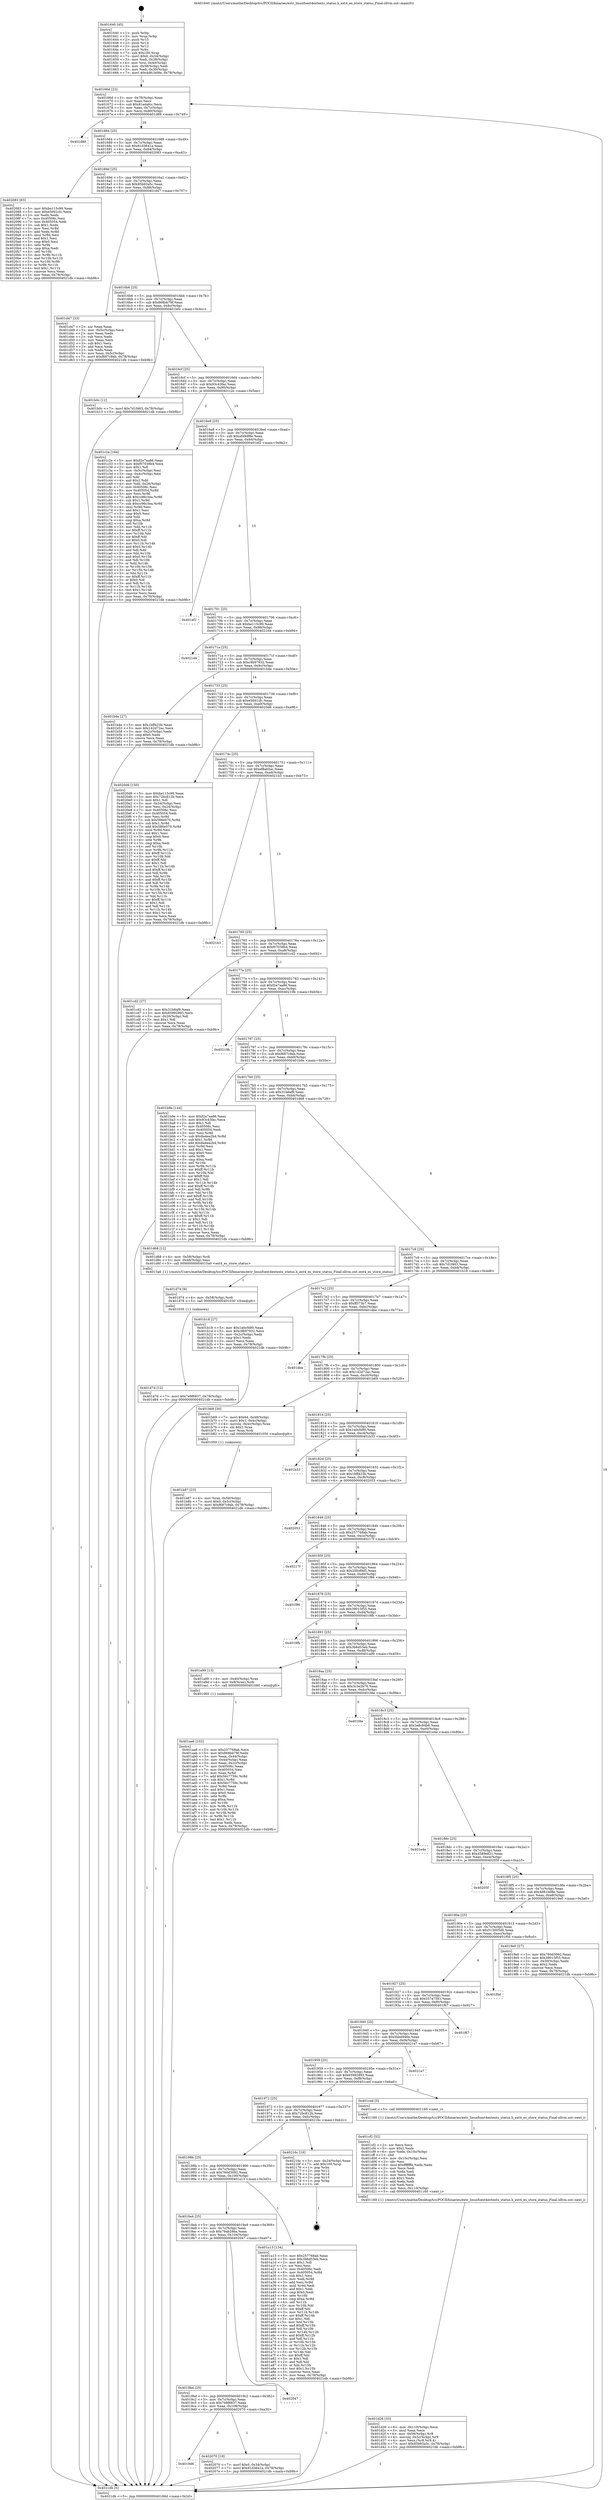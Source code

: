 digraph "0x401640" {
  label = "0x401640 (/mnt/c/Users/mathe/Desktop/tcc/POCII/binaries/extr_linuxfsext4extents_status.h_ext4_es_store_status_Final-ollvm.out::main(0))"
  labelloc = "t"
  node[shape=record]

  Entry [label="",width=0.3,height=0.3,shape=circle,fillcolor=black,style=filled]
  "0x40166d" [label="{
     0x40166d [23]\l
     | [instrs]\l
     &nbsp;&nbsp;0x40166d \<+3\>: mov -0x78(%rbp),%eax\l
     &nbsp;&nbsp;0x401670 \<+2\>: mov %eax,%ecx\l
     &nbsp;&nbsp;0x401672 \<+6\>: sub $0x81adafcc,%ecx\l
     &nbsp;&nbsp;0x401678 \<+3\>: mov %eax,-0x7c(%rbp)\l
     &nbsp;&nbsp;0x40167b \<+3\>: mov %ecx,-0x80(%rbp)\l
     &nbsp;&nbsp;0x40167e \<+6\>: je 0000000000401d89 \<main+0x749\>\l
  }"]
  "0x401d89" [label="{
     0x401d89\l
  }", style=dashed]
  "0x401684" [label="{
     0x401684 [25]\l
     | [instrs]\l
     &nbsp;&nbsp;0x401684 \<+5\>: jmp 0000000000401689 \<main+0x49\>\l
     &nbsp;&nbsp;0x401689 \<+3\>: mov -0x7c(%rbp),%eax\l
     &nbsp;&nbsp;0x40168c \<+5\>: sub $0x81d3641a,%eax\l
     &nbsp;&nbsp;0x401691 \<+6\>: mov %eax,-0x84(%rbp)\l
     &nbsp;&nbsp;0x401697 \<+6\>: je 0000000000402083 \<main+0xa43\>\l
  }"]
  Exit [label="",width=0.3,height=0.3,shape=circle,fillcolor=black,style=filled,peripheries=2]
  "0x402083" [label="{
     0x402083 [83]\l
     | [instrs]\l
     &nbsp;&nbsp;0x402083 \<+5\>: mov $0xbe115c99,%eax\l
     &nbsp;&nbsp;0x402088 \<+5\>: mov $0xe5691cfc,%ecx\l
     &nbsp;&nbsp;0x40208d \<+2\>: xor %edx,%edx\l
     &nbsp;&nbsp;0x40208f \<+7\>: mov 0x40506c,%esi\l
     &nbsp;&nbsp;0x402096 \<+7\>: mov 0x405054,%edi\l
     &nbsp;&nbsp;0x40209d \<+3\>: sub $0x1,%edx\l
     &nbsp;&nbsp;0x4020a0 \<+3\>: mov %esi,%r8d\l
     &nbsp;&nbsp;0x4020a3 \<+3\>: add %edx,%r8d\l
     &nbsp;&nbsp;0x4020a6 \<+4\>: imul %r8d,%esi\l
     &nbsp;&nbsp;0x4020aa \<+3\>: and $0x1,%esi\l
     &nbsp;&nbsp;0x4020ad \<+3\>: cmp $0x0,%esi\l
     &nbsp;&nbsp;0x4020b0 \<+4\>: sete %r9b\l
     &nbsp;&nbsp;0x4020b4 \<+3\>: cmp $0xa,%edi\l
     &nbsp;&nbsp;0x4020b7 \<+4\>: setl %r10b\l
     &nbsp;&nbsp;0x4020bb \<+3\>: mov %r9b,%r11b\l
     &nbsp;&nbsp;0x4020be \<+3\>: and %r10b,%r11b\l
     &nbsp;&nbsp;0x4020c1 \<+3\>: xor %r10b,%r9b\l
     &nbsp;&nbsp;0x4020c4 \<+3\>: or %r9b,%r11b\l
     &nbsp;&nbsp;0x4020c7 \<+4\>: test $0x1,%r11b\l
     &nbsp;&nbsp;0x4020cb \<+3\>: cmovne %ecx,%eax\l
     &nbsp;&nbsp;0x4020ce \<+3\>: mov %eax,-0x78(%rbp)\l
     &nbsp;&nbsp;0x4020d1 \<+5\>: jmp 00000000004021db \<main+0xb9b\>\l
  }"]
  "0x40169d" [label="{
     0x40169d [25]\l
     | [instrs]\l
     &nbsp;&nbsp;0x40169d \<+5\>: jmp 00000000004016a2 \<main+0x62\>\l
     &nbsp;&nbsp;0x4016a2 \<+3\>: mov -0x7c(%rbp),%eax\l
     &nbsp;&nbsp;0x4016a5 \<+5\>: sub $0x85b93a5c,%eax\l
     &nbsp;&nbsp;0x4016aa \<+6\>: mov %eax,-0x88(%rbp)\l
     &nbsp;&nbsp;0x4016b0 \<+6\>: je 0000000000401d47 \<main+0x707\>\l
  }"]
  "0x4019d6" [label="{
     0x4019d6\l
  }", style=dashed]
  "0x401d47" [label="{
     0x401d47 [33]\l
     | [instrs]\l
     &nbsp;&nbsp;0x401d47 \<+2\>: xor %eax,%eax\l
     &nbsp;&nbsp;0x401d49 \<+3\>: mov -0x5c(%rbp),%ecx\l
     &nbsp;&nbsp;0x401d4c \<+2\>: mov %eax,%edx\l
     &nbsp;&nbsp;0x401d4e \<+2\>: sub %ecx,%edx\l
     &nbsp;&nbsp;0x401d50 \<+2\>: mov %eax,%ecx\l
     &nbsp;&nbsp;0x401d52 \<+3\>: sub $0x1,%ecx\l
     &nbsp;&nbsp;0x401d55 \<+2\>: add %ecx,%edx\l
     &nbsp;&nbsp;0x401d57 \<+2\>: sub %edx,%eax\l
     &nbsp;&nbsp;0x401d59 \<+3\>: mov %eax,-0x5c(%rbp)\l
     &nbsp;&nbsp;0x401d5c \<+7\>: movl $0xf687c9ab,-0x78(%rbp)\l
     &nbsp;&nbsp;0x401d63 \<+5\>: jmp 00000000004021db \<main+0xb9b\>\l
  }"]
  "0x4016b6" [label="{
     0x4016b6 [25]\l
     | [instrs]\l
     &nbsp;&nbsp;0x4016b6 \<+5\>: jmp 00000000004016bb \<main+0x7b\>\l
     &nbsp;&nbsp;0x4016bb \<+3\>: mov -0x7c(%rbp),%eax\l
     &nbsp;&nbsp;0x4016be \<+5\>: sub $0x868bb79f,%eax\l
     &nbsp;&nbsp;0x4016c3 \<+6\>: mov %eax,-0x8c(%rbp)\l
     &nbsp;&nbsp;0x4016c9 \<+6\>: je 0000000000401b0c \<main+0x4cc\>\l
  }"]
  "0x402070" [label="{
     0x402070 [19]\l
     | [instrs]\l
     &nbsp;&nbsp;0x402070 \<+7\>: movl $0x0,-0x34(%rbp)\l
     &nbsp;&nbsp;0x402077 \<+7\>: movl $0x81d3641a,-0x78(%rbp)\l
     &nbsp;&nbsp;0x40207e \<+5\>: jmp 00000000004021db \<main+0xb9b\>\l
  }"]
  "0x401b0c" [label="{
     0x401b0c [12]\l
     | [instrs]\l
     &nbsp;&nbsp;0x401b0c \<+7\>: movl $0x7d1f463,-0x78(%rbp)\l
     &nbsp;&nbsp;0x401b13 \<+5\>: jmp 00000000004021db \<main+0xb9b\>\l
  }"]
  "0x4016cf" [label="{
     0x4016cf [25]\l
     | [instrs]\l
     &nbsp;&nbsp;0x4016cf \<+5\>: jmp 00000000004016d4 \<main+0x94\>\l
     &nbsp;&nbsp;0x4016d4 \<+3\>: mov -0x7c(%rbp),%eax\l
     &nbsp;&nbsp;0x4016d7 \<+5\>: sub $0x93c43fac,%eax\l
     &nbsp;&nbsp;0x4016dc \<+6\>: mov %eax,-0x90(%rbp)\l
     &nbsp;&nbsp;0x4016e2 \<+6\>: je 0000000000401c2e \<main+0x5ee\>\l
  }"]
  "0x4019bd" [label="{
     0x4019bd [25]\l
     | [instrs]\l
     &nbsp;&nbsp;0x4019bd \<+5\>: jmp 00000000004019c2 \<main+0x382\>\l
     &nbsp;&nbsp;0x4019c2 \<+3\>: mov -0x7c(%rbp),%eax\l
     &nbsp;&nbsp;0x4019c5 \<+5\>: sub $0x7e9f6837,%eax\l
     &nbsp;&nbsp;0x4019ca \<+6\>: mov %eax,-0x108(%rbp)\l
     &nbsp;&nbsp;0x4019d0 \<+6\>: je 0000000000402070 \<main+0xa30\>\l
  }"]
  "0x401c2e" [label="{
     0x401c2e [164]\l
     | [instrs]\l
     &nbsp;&nbsp;0x401c2e \<+5\>: mov $0xf2e7aa86,%eax\l
     &nbsp;&nbsp;0x401c33 \<+5\>: mov $0xf07038b4,%ecx\l
     &nbsp;&nbsp;0x401c38 \<+2\>: mov $0x1,%dl\l
     &nbsp;&nbsp;0x401c3a \<+3\>: mov -0x5c(%rbp),%esi\l
     &nbsp;&nbsp;0x401c3d \<+3\>: cmp -0x4c(%rbp),%esi\l
     &nbsp;&nbsp;0x401c40 \<+4\>: setl %dil\l
     &nbsp;&nbsp;0x401c44 \<+4\>: and $0x1,%dil\l
     &nbsp;&nbsp;0x401c48 \<+4\>: mov %dil,-0x26(%rbp)\l
     &nbsp;&nbsp;0x401c4c \<+7\>: mov 0x40506c,%esi\l
     &nbsp;&nbsp;0x401c53 \<+8\>: mov 0x405054,%r8d\l
     &nbsp;&nbsp;0x401c5b \<+3\>: mov %esi,%r9d\l
     &nbsp;&nbsp;0x401c5e \<+7\>: add $0xcc96c3ea,%r9d\l
     &nbsp;&nbsp;0x401c65 \<+4\>: sub $0x1,%r9d\l
     &nbsp;&nbsp;0x401c69 \<+7\>: sub $0xcc96c3ea,%r9d\l
     &nbsp;&nbsp;0x401c70 \<+4\>: imul %r9d,%esi\l
     &nbsp;&nbsp;0x401c74 \<+3\>: and $0x1,%esi\l
     &nbsp;&nbsp;0x401c77 \<+3\>: cmp $0x0,%esi\l
     &nbsp;&nbsp;0x401c7a \<+4\>: sete %dil\l
     &nbsp;&nbsp;0x401c7e \<+4\>: cmp $0xa,%r8d\l
     &nbsp;&nbsp;0x401c82 \<+4\>: setl %r10b\l
     &nbsp;&nbsp;0x401c86 \<+3\>: mov %dil,%r11b\l
     &nbsp;&nbsp;0x401c89 \<+4\>: xor $0xff,%r11b\l
     &nbsp;&nbsp;0x401c8d \<+3\>: mov %r10b,%bl\l
     &nbsp;&nbsp;0x401c90 \<+3\>: xor $0xff,%bl\l
     &nbsp;&nbsp;0x401c93 \<+3\>: xor $0x0,%dl\l
     &nbsp;&nbsp;0x401c96 \<+3\>: mov %r11b,%r14b\l
     &nbsp;&nbsp;0x401c99 \<+4\>: and $0x0,%r14b\l
     &nbsp;&nbsp;0x401c9d \<+3\>: and %dl,%dil\l
     &nbsp;&nbsp;0x401ca0 \<+3\>: mov %bl,%r15b\l
     &nbsp;&nbsp;0x401ca3 \<+4\>: and $0x0,%r15b\l
     &nbsp;&nbsp;0x401ca7 \<+3\>: and %dl,%r10b\l
     &nbsp;&nbsp;0x401caa \<+3\>: or %dil,%r14b\l
     &nbsp;&nbsp;0x401cad \<+3\>: or %r10b,%r15b\l
     &nbsp;&nbsp;0x401cb0 \<+3\>: xor %r15b,%r14b\l
     &nbsp;&nbsp;0x401cb3 \<+3\>: or %bl,%r11b\l
     &nbsp;&nbsp;0x401cb6 \<+4\>: xor $0xff,%r11b\l
     &nbsp;&nbsp;0x401cba \<+3\>: or $0x0,%dl\l
     &nbsp;&nbsp;0x401cbd \<+3\>: and %dl,%r11b\l
     &nbsp;&nbsp;0x401cc0 \<+3\>: or %r11b,%r14b\l
     &nbsp;&nbsp;0x401cc3 \<+4\>: test $0x1,%r14b\l
     &nbsp;&nbsp;0x401cc7 \<+3\>: cmovne %ecx,%eax\l
     &nbsp;&nbsp;0x401cca \<+3\>: mov %eax,-0x78(%rbp)\l
     &nbsp;&nbsp;0x401ccd \<+5\>: jmp 00000000004021db \<main+0xb9b\>\l
  }"]
  "0x4016e8" [label="{
     0x4016e8 [25]\l
     | [instrs]\l
     &nbsp;&nbsp;0x4016e8 \<+5\>: jmp 00000000004016ed \<main+0xad\>\l
     &nbsp;&nbsp;0x4016ed \<+3\>: mov -0x7c(%rbp),%eax\l
     &nbsp;&nbsp;0x4016f0 \<+5\>: sub $0xaf49df8e,%eax\l
     &nbsp;&nbsp;0x4016f5 \<+6\>: mov %eax,-0x94(%rbp)\l
     &nbsp;&nbsp;0x4016fb \<+6\>: je 0000000000401ef2 \<main+0x8b2\>\l
  }"]
  "0x402047" [label="{
     0x402047\l
  }", style=dashed]
  "0x401ef2" [label="{
     0x401ef2\l
  }", style=dashed]
  "0x401701" [label="{
     0x401701 [25]\l
     | [instrs]\l
     &nbsp;&nbsp;0x401701 \<+5\>: jmp 0000000000401706 \<main+0xc6\>\l
     &nbsp;&nbsp;0x401706 \<+3\>: mov -0x7c(%rbp),%eax\l
     &nbsp;&nbsp;0x401709 \<+5\>: sub $0xbe115c99,%eax\l
     &nbsp;&nbsp;0x40170e \<+6\>: mov %eax,-0x98(%rbp)\l
     &nbsp;&nbsp;0x401714 \<+6\>: je 00000000004021d4 \<main+0xb94\>\l
  }"]
  "0x401d7d" [label="{
     0x401d7d [12]\l
     | [instrs]\l
     &nbsp;&nbsp;0x401d7d \<+7\>: movl $0x7e9f6837,-0x78(%rbp)\l
     &nbsp;&nbsp;0x401d84 \<+5\>: jmp 00000000004021db \<main+0xb9b\>\l
  }"]
  "0x4021d4" [label="{
     0x4021d4\l
  }", style=dashed]
  "0x40171a" [label="{
     0x40171a [25]\l
     | [instrs]\l
     &nbsp;&nbsp;0x40171a \<+5\>: jmp 000000000040171f \<main+0xdf\>\l
     &nbsp;&nbsp;0x40171f \<+3\>: mov -0x7c(%rbp),%eax\l
     &nbsp;&nbsp;0x401722 \<+5\>: sub $0xc9b97932,%eax\l
     &nbsp;&nbsp;0x401727 \<+6\>: mov %eax,-0x9c(%rbp)\l
     &nbsp;&nbsp;0x40172d \<+6\>: je 0000000000401b4e \<main+0x50e\>\l
  }"]
  "0x401d74" [label="{
     0x401d74 [9]\l
     | [instrs]\l
     &nbsp;&nbsp;0x401d74 \<+4\>: mov -0x58(%rbp),%rdi\l
     &nbsp;&nbsp;0x401d78 \<+5\>: call 0000000000401030 \<free@plt\>\l
     | [calls]\l
     &nbsp;&nbsp;0x401030 \{1\} (unknown)\l
  }"]
  "0x401b4e" [label="{
     0x401b4e [27]\l
     | [instrs]\l
     &nbsp;&nbsp;0x401b4e \<+5\>: mov $0x1bff423b,%eax\l
     &nbsp;&nbsp;0x401b53 \<+5\>: mov $0x142d72ac,%ecx\l
     &nbsp;&nbsp;0x401b58 \<+3\>: mov -0x2c(%rbp),%edx\l
     &nbsp;&nbsp;0x401b5b \<+3\>: cmp $0x0,%edx\l
     &nbsp;&nbsp;0x401b5e \<+3\>: cmove %ecx,%eax\l
     &nbsp;&nbsp;0x401b61 \<+3\>: mov %eax,-0x78(%rbp)\l
     &nbsp;&nbsp;0x401b64 \<+5\>: jmp 00000000004021db \<main+0xb9b\>\l
  }"]
  "0x401733" [label="{
     0x401733 [25]\l
     | [instrs]\l
     &nbsp;&nbsp;0x401733 \<+5\>: jmp 0000000000401738 \<main+0xf8\>\l
     &nbsp;&nbsp;0x401738 \<+3\>: mov -0x7c(%rbp),%eax\l
     &nbsp;&nbsp;0x40173b \<+5\>: sub $0xe5691cfc,%eax\l
     &nbsp;&nbsp;0x401740 \<+6\>: mov %eax,-0xa0(%rbp)\l
     &nbsp;&nbsp;0x401746 \<+6\>: je 00000000004020d6 \<main+0xa96\>\l
  }"]
  "0x401d26" [label="{
     0x401d26 [33]\l
     | [instrs]\l
     &nbsp;&nbsp;0x401d26 \<+6\>: mov -0x110(%rbp),%ecx\l
     &nbsp;&nbsp;0x401d2c \<+3\>: imul %eax,%ecx\l
     &nbsp;&nbsp;0x401d2f \<+4\>: mov -0x58(%rbp),%r8\l
     &nbsp;&nbsp;0x401d33 \<+4\>: movslq -0x5c(%rbp),%r9\l
     &nbsp;&nbsp;0x401d37 \<+4\>: mov %ecx,(%r8,%r9,4)\l
     &nbsp;&nbsp;0x401d3b \<+7\>: movl $0x85b93a5c,-0x78(%rbp)\l
     &nbsp;&nbsp;0x401d42 \<+5\>: jmp 00000000004021db \<main+0xb9b\>\l
  }"]
  "0x4020d6" [label="{
     0x4020d6 [150]\l
     | [instrs]\l
     &nbsp;&nbsp;0x4020d6 \<+5\>: mov $0xbe115c99,%eax\l
     &nbsp;&nbsp;0x4020db \<+5\>: mov $0x72bc812b,%ecx\l
     &nbsp;&nbsp;0x4020e0 \<+2\>: mov $0x1,%dl\l
     &nbsp;&nbsp;0x4020e2 \<+3\>: mov -0x34(%rbp),%esi\l
     &nbsp;&nbsp;0x4020e5 \<+3\>: mov %esi,-0x24(%rbp)\l
     &nbsp;&nbsp;0x4020e8 \<+7\>: mov 0x40506c,%esi\l
     &nbsp;&nbsp;0x4020ef \<+7\>: mov 0x405054,%edi\l
     &nbsp;&nbsp;0x4020f6 \<+3\>: mov %esi,%r8d\l
     &nbsp;&nbsp;0x4020f9 \<+7\>: sub $0x586e070,%r8d\l
     &nbsp;&nbsp;0x402100 \<+4\>: sub $0x1,%r8d\l
     &nbsp;&nbsp;0x402104 \<+7\>: add $0x586e070,%r8d\l
     &nbsp;&nbsp;0x40210b \<+4\>: imul %r8d,%esi\l
     &nbsp;&nbsp;0x40210f \<+3\>: and $0x1,%esi\l
     &nbsp;&nbsp;0x402112 \<+3\>: cmp $0x0,%esi\l
     &nbsp;&nbsp;0x402115 \<+4\>: sete %r9b\l
     &nbsp;&nbsp;0x402119 \<+3\>: cmp $0xa,%edi\l
     &nbsp;&nbsp;0x40211c \<+4\>: setl %r10b\l
     &nbsp;&nbsp;0x402120 \<+3\>: mov %r9b,%r11b\l
     &nbsp;&nbsp;0x402123 \<+4\>: xor $0xff,%r11b\l
     &nbsp;&nbsp;0x402127 \<+3\>: mov %r10b,%bl\l
     &nbsp;&nbsp;0x40212a \<+3\>: xor $0xff,%bl\l
     &nbsp;&nbsp;0x40212d \<+3\>: xor $0x1,%dl\l
     &nbsp;&nbsp;0x402130 \<+3\>: mov %r11b,%r14b\l
     &nbsp;&nbsp;0x402133 \<+4\>: and $0xff,%r14b\l
     &nbsp;&nbsp;0x402137 \<+3\>: and %dl,%r9b\l
     &nbsp;&nbsp;0x40213a \<+3\>: mov %bl,%r15b\l
     &nbsp;&nbsp;0x40213d \<+4\>: and $0xff,%r15b\l
     &nbsp;&nbsp;0x402141 \<+3\>: and %dl,%r10b\l
     &nbsp;&nbsp;0x402144 \<+3\>: or %r9b,%r14b\l
     &nbsp;&nbsp;0x402147 \<+3\>: or %r10b,%r15b\l
     &nbsp;&nbsp;0x40214a \<+3\>: xor %r15b,%r14b\l
     &nbsp;&nbsp;0x40214d \<+3\>: or %bl,%r11b\l
     &nbsp;&nbsp;0x402150 \<+4\>: xor $0xff,%r11b\l
     &nbsp;&nbsp;0x402154 \<+3\>: or $0x1,%dl\l
     &nbsp;&nbsp;0x402157 \<+3\>: and %dl,%r11b\l
     &nbsp;&nbsp;0x40215a \<+3\>: or %r11b,%r14b\l
     &nbsp;&nbsp;0x40215d \<+4\>: test $0x1,%r14b\l
     &nbsp;&nbsp;0x402161 \<+3\>: cmovne %ecx,%eax\l
     &nbsp;&nbsp;0x402164 \<+3\>: mov %eax,-0x78(%rbp)\l
     &nbsp;&nbsp;0x402167 \<+5\>: jmp 00000000004021db \<main+0xb9b\>\l
  }"]
  "0x40174c" [label="{
     0x40174c [25]\l
     | [instrs]\l
     &nbsp;&nbsp;0x40174c \<+5\>: jmp 0000000000401751 \<main+0x111\>\l
     &nbsp;&nbsp;0x401751 \<+3\>: mov -0x7c(%rbp),%eax\l
     &nbsp;&nbsp;0x401754 \<+5\>: sub $0xef8ab5ac,%eax\l
     &nbsp;&nbsp;0x401759 \<+6\>: mov %eax,-0xa4(%rbp)\l
     &nbsp;&nbsp;0x40175f \<+6\>: je 00000000004021b3 \<main+0xb73\>\l
  }"]
  "0x401cf2" [label="{
     0x401cf2 [52]\l
     | [instrs]\l
     &nbsp;&nbsp;0x401cf2 \<+2\>: xor %ecx,%ecx\l
     &nbsp;&nbsp;0x401cf4 \<+5\>: mov $0x2,%edx\l
     &nbsp;&nbsp;0x401cf9 \<+6\>: mov %edx,-0x10c(%rbp)\l
     &nbsp;&nbsp;0x401cff \<+1\>: cltd\l
     &nbsp;&nbsp;0x401d00 \<+6\>: mov -0x10c(%rbp),%esi\l
     &nbsp;&nbsp;0x401d06 \<+2\>: idiv %esi\l
     &nbsp;&nbsp;0x401d08 \<+6\>: imul $0xfffffffe,%edx,%edx\l
     &nbsp;&nbsp;0x401d0e \<+2\>: mov %ecx,%edi\l
     &nbsp;&nbsp;0x401d10 \<+2\>: sub %edx,%edi\l
     &nbsp;&nbsp;0x401d12 \<+2\>: mov %ecx,%edx\l
     &nbsp;&nbsp;0x401d14 \<+3\>: sub $0x1,%edx\l
     &nbsp;&nbsp;0x401d17 \<+2\>: add %edx,%edi\l
     &nbsp;&nbsp;0x401d19 \<+2\>: sub %edi,%ecx\l
     &nbsp;&nbsp;0x401d1b \<+6\>: mov %ecx,-0x110(%rbp)\l
     &nbsp;&nbsp;0x401d21 \<+5\>: call 0000000000401160 \<next_i\>\l
     | [calls]\l
     &nbsp;&nbsp;0x401160 \{1\} (/mnt/c/Users/mathe/Desktop/tcc/POCII/binaries/extr_linuxfsext4extents_status.h_ext4_es_store_status_Final-ollvm.out::next_i)\l
  }"]
  "0x4021b3" [label="{
     0x4021b3\l
  }", style=dashed]
  "0x401765" [label="{
     0x401765 [25]\l
     | [instrs]\l
     &nbsp;&nbsp;0x401765 \<+5\>: jmp 000000000040176a \<main+0x12a\>\l
     &nbsp;&nbsp;0x40176a \<+3\>: mov -0x7c(%rbp),%eax\l
     &nbsp;&nbsp;0x40176d \<+5\>: sub $0xf07038b4,%eax\l
     &nbsp;&nbsp;0x401772 \<+6\>: mov %eax,-0xa8(%rbp)\l
     &nbsp;&nbsp;0x401778 \<+6\>: je 0000000000401cd2 \<main+0x692\>\l
  }"]
  "0x401b87" [label="{
     0x401b87 [23]\l
     | [instrs]\l
     &nbsp;&nbsp;0x401b87 \<+4\>: mov %rax,-0x58(%rbp)\l
     &nbsp;&nbsp;0x401b8b \<+7\>: movl $0x0,-0x5c(%rbp)\l
     &nbsp;&nbsp;0x401b92 \<+7\>: movl $0xf687c9ab,-0x78(%rbp)\l
     &nbsp;&nbsp;0x401b99 \<+5\>: jmp 00000000004021db \<main+0xb9b\>\l
  }"]
  "0x401cd2" [label="{
     0x401cd2 [27]\l
     | [instrs]\l
     &nbsp;&nbsp;0x401cd2 \<+5\>: mov $0x31b8af9,%eax\l
     &nbsp;&nbsp;0x401cd7 \<+5\>: mov $0x65992893,%ecx\l
     &nbsp;&nbsp;0x401cdc \<+3\>: mov -0x26(%rbp),%dl\l
     &nbsp;&nbsp;0x401cdf \<+3\>: test $0x1,%dl\l
     &nbsp;&nbsp;0x401ce2 \<+3\>: cmovne %ecx,%eax\l
     &nbsp;&nbsp;0x401ce5 \<+3\>: mov %eax,-0x78(%rbp)\l
     &nbsp;&nbsp;0x401ce8 \<+5\>: jmp 00000000004021db \<main+0xb9b\>\l
  }"]
  "0x40177e" [label="{
     0x40177e [25]\l
     | [instrs]\l
     &nbsp;&nbsp;0x40177e \<+5\>: jmp 0000000000401783 \<main+0x143\>\l
     &nbsp;&nbsp;0x401783 \<+3\>: mov -0x7c(%rbp),%eax\l
     &nbsp;&nbsp;0x401786 \<+5\>: sub $0xf2e7aa86,%eax\l
     &nbsp;&nbsp;0x40178b \<+6\>: mov %eax,-0xac(%rbp)\l
     &nbsp;&nbsp;0x401791 \<+6\>: je 000000000040219b \<main+0xb5b\>\l
  }"]
  "0x401aa6" [label="{
     0x401aa6 [102]\l
     | [instrs]\l
     &nbsp;&nbsp;0x401aa6 \<+5\>: mov $0x257768ab,%ecx\l
     &nbsp;&nbsp;0x401aab \<+5\>: mov $0x868bb79f,%edx\l
     &nbsp;&nbsp;0x401ab0 \<+3\>: mov %eax,-0x44(%rbp)\l
     &nbsp;&nbsp;0x401ab3 \<+3\>: mov -0x44(%rbp),%eax\l
     &nbsp;&nbsp;0x401ab6 \<+3\>: mov %eax,-0x2c(%rbp)\l
     &nbsp;&nbsp;0x401ab9 \<+7\>: mov 0x40506c,%eax\l
     &nbsp;&nbsp;0x401ac0 \<+7\>: mov 0x405054,%esi\l
     &nbsp;&nbsp;0x401ac7 \<+3\>: mov %eax,%r8d\l
     &nbsp;&nbsp;0x401aca \<+7\>: add $0x56c7759c,%r8d\l
     &nbsp;&nbsp;0x401ad1 \<+4\>: sub $0x1,%r8d\l
     &nbsp;&nbsp;0x401ad5 \<+7\>: sub $0x56c7759c,%r8d\l
     &nbsp;&nbsp;0x401adc \<+4\>: imul %r8d,%eax\l
     &nbsp;&nbsp;0x401ae0 \<+3\>: and $0x1,%eax\l
     &nbsp;&nbsp;0x401ae3 \<+3\>: cmp $0x0,%eax\l
     &nbsp;&nbsp;0x401ae6 \<+4\>: sete %r9b\l
     &nbsp;&nbsp;0x401aea \<+3\>: cmp $0xa,%esi\l
     &nbsp;&nbsp;0x401aed \<+4\>: setl %r10b\l
     &nbsp;&nbsp;0x401af1 \<+3\>: mov %r9b,%r11b\l
     &nbsp;&nbsp;0x401af4 \<+3\>: and %r10b,%r11b\l
     &nbsp;&nbsp;0x401af7 \<+3\>: xor %r10b,%r9b\l
     &nbsp;&nbsp;0x401afa \<+3\>: or %r9b,%r11b\l
     &nbsp;&nbsp;0x401afd \<+4\>: test $0x1,%r11b\l
     &nbsp;&nbsp;0x401b01 \<+3\>: cmovne %edx,%ecx\l
     &nbsp;&nbsp;0x401b04 \<+3\>: mov %ecx,-0x78(%rbp)\l
     &nbsp;&nbsp;0x401b07 \<+5\>: jmp 00000000004021db \<main+0xb9b\>\l
  }"]
  "0x40219b" [label="{
     0x40219b\l
  }", style=dashed]
  "0x401797" [label="{
     0x401797 [25]\l
     | [instrs]\l
     &nbsp;&nbsp;0x401797 \<+5\>: jmp 000000000040179c \<main+0x15c\>\l
     &nbsp;&nbsp;0x40179c \<+3\>: mov -0x7c(%rbp),%eax\l
     &nbsp;&nbsp;0x40179f \<+5\>: sub $0xf687c9ab,%eax\l
     &nbsp;&nbsp;0x4017a4 \<+6\>: mov %eax,-0xb0(%rbp)\l
     &nbsp;&nbsp;0x4017aa \<+6\>: je 0000000000401b9e \<main+0x55e\>\l
  }"]
  "0x4019a4" [label="{
     0x4019a4 [25]\l
     | [instrs]\l
     &nbsp;&nbsp;0x4019a4 \<+5\>: jmp 00000000004019a9 \<main+0x369\>\l
     &nbsp;&nbsp;0x4019a9 \<+3\>: mov -0x7c(%rbp),%eax\l
     &nbsp;&nbsp;0x4019ac \<+5\>: sub $0x79ab286a,%eax\l
     &nbsp;&nbsp;0x4019b1 \<+6\>: mov %eax,-0x104(%rbp)\l
     &nbsp;&nbsp;0x4019b7 \<+6\>: je 0000000000402047 \<main+0xa07\>\l
  }"]
  "0x401b9e" [label="{
     0x401b9e [144]\l
     | [instrs]\l
     &nbsp;&nbsp;0x401b9e \<+5\>: mov $0xf2e7aa86,%eax\l
     &nbsp;&nbsp;0x401ba3 \<+5\>: mov $0x93c43fac,%ecx\l
     &nbsp;&nbsp;0x401ba8 \<+2\>: mov $0x1,%dl\l
     &nbsp;&nbsp;0x401baa \<+7\>: mov 0x40506c,%esi\l
     &nbsp;&nbsp;0x401bb1 \<+7\>: mov 0x405054,%edi\l
     &nbsp;&nbsp;0x401bb8 \<+3\>: mov %esi,%r8d\l
     &nbsp;&nbsp;0x401bbb \<+7\>: sub $0x8a4ea2b4,%r8d\l
     &nbsp;&nbsp;0x401bc2 \<+4\>: sub $0x1,%r8d\l
     &nbsp;&nbsp;0x401bc6 \<+7\>: add $0x8a4ea2b4,%r8d\l
     &nbsp;&nbsp;0x401bcd \<+4\>: imul %r8d,%esi\l
     &nbsp;&nbsp;0x401bd1 \<+3\>: and $0x1,%esi\l
     &nbsp;&nbsp;0x401bd4 \<+3\>: cmp $0x0,%esi\l
     &nbsp;&nbsp;0x401bd7 \<+4\>: sete %r9b\l
     &nbsp;&nbsp;0x401bdb \<+3\>: cmp $0xa,%edi\l
     &nbsp;&nbsp;0x401bde \<+4\>: setl %r10b\l
     &nbsp;&nbsp;0x401be2 \<+3\>: mov %r9b,%r11b\l
     &nbsp;&nbsp;0x401be5 \<+4\>: xor $0xff,%r11b\l
     &nbsp;&nbsp;0x401be9 \<+3\>: mov %r10b,%bl\l
     &nbsp;&nbsp;0x401bec \<+3\>: xor $0xff,%bl\l
     &nbsp;&nbsp;0x401bef \<+3\>: xor $0x1,%dl\l
     &nbsp;&nbsp;0x401bf2 \<+3\>: mov %r11b,%r14b\l
     &nbsp;&nbsp;0x401bf5 \<+4\>: and $0xff,%r14b\l
     &nbsp;&nbsp;0x401bf9 \<+3\>: and %dl,%r9b\l
     &nbsp;&nbsp;0x401bfc \<+3\>: mov %bl,%r15b\l
     &nbsp;&nbsp;0x401bff \<+4\>: and $0xff,%r15b\l
     &nbsp;&nbsp;0x401c03 \<+3\>: and %dl,%r10b\l
     &nbsp;&nbsp;0x401c06 \<+3\>: or %r9b,%r14b\l
     &nbsp;&nbsp;0x401c09 \<+3\>: or %r10b,%r15b\l
     &nbsp;&nbsp;0x401c0c \<+3\>: xor %r15b,%r14b\l
     &nbsp;&nbsp;0x401c0f \<+3\>: or %bl,%r11b\l
     &nbsp;&nbsp;0x401c12 \<+4\>: xor $0xff,%r11b\l
     &nbsp;&nbsp;0x401c16 \<+3\>: or $0x1,%dl\l
     &nbsp;&nbsp;0x401c19 \<+3\>: and %dl,%r11b\l
     &nbsp;&nbsp;0x401c1c \<+3\>: or %r11b,%r14b\l
     &nbsp;&nbsp;0x401c1f \<+4\>: test $0x1,%r14b\l
     &nbsp;&nbsp;0x401c23 \<+3\>: cmovne %ecx,%eax\l
     &nbsp;&nbsp;0x401c26 \<+3\>: mov %eax,-0x78(%rbp)\l
     &nbsp;&nbsp;0x401c29 \<+5\>: jmp 00000000004021db \<main+0xb9b\>\l
  }"]
  "0x4017b0" [label="{
     0x4017b0 [25]\l
     | [instrs]\l
     &nbsp;&nbsp;0x4017b0 \<+5\>: jmp 00000000004017b5 \<main+0x175\>\l
     &nbsp;&nbsp;0x4017b5 \<+3\>: mov -0x7c(%rbp),%eax\l
     &nbsp;&nbsp;0x4017b8 \<+5\>: sub $0x31b8af9,%eax\l
     &nbsp;&nbsp;0x4017bd \<+6\>: mov %eax,-0xb4(%rbp)\l
     &nbsp;&nbsp;0x4017c3 \<+6\>: je 0000000000401d68 \<main+0x728\>\l
  }"]
  "0x401a13" [label="{
     0x401a13 [134]\l
     | [instrs]\l
     &nbsp;&nbsp;0x401a13 \<+5\>: mov $0x257768ab,%eax\l
     &nbsp;&nbsp;0x401a18 \<+5\>: mov $0x3b6d53eb,%ecx\l
     &nbsp;&nbsp;0x401a1d \<+2\>: mov $0x1,%dl\l
     &nbsp;&nbsp;0x401a1f \<+2\>: xor %esi,%esi\l
     &nbsp;&nbsp;0x401a21 \<+7\>: mov 0x40506c,%edi\l
     &nbsp;&nbsp;0x401a28 \<+8\>: mov 0x405054,%r8d\l
     &nbsp;&nbsp;0x401a30 \<+3\>: sub $0x1,%esi\l
     &nbsp;&nbsp;0x401a33 \<+3\>: mov %edi,%r9d\l
     &nbsp;&nbsp;0x401a36 \<+3\>: add %esi,%r9d\l
     &nbsp;&nbsp;0x401a39 \<+4\>: imul %r9d,%edi\l
     &nbsp;&nbsp;0x401a3d \<+3\>: and $0x1,%edi\l
     &nbsp;&nbsp;0x401a40 \<+3\>: cmp $0x0,%edi\l
     &nbsp;&nbsp;0x401a43 \<+4\>: sete %r10b\l
     &nbsp;&nbsp;0x401a47 \<+4\>: cmp $0xa,%r8d\l
     &nbsp;&nbsp;0x401a4b \<+4\>: setl %r11b\l
     &nbsp;&nbsp;0x401a4f \<+3\>: mov %r10b,%bl\l
     &nbsp;&nbsp;0x401a52 \<+3\>: xor $0xff,%bl\l
     &nbsp;&nbsp;0x401a55 \<+3\>: mov %r11b,%r14b\l
     &nbsp;&nbsp;0x401a58 \<+4\>: xor $0xff,%r14b\l
     &nbsp;&nbsp;0x401a5c \<+3\>: xor $0x1,%dl\l
     &nbsp;&nbsp;0x401a5f \<+3\>: mov %bl,%r15b\l
     &nbsp;&nbsp;0x401a62 \<+4\>: and $0xff,%r15b\l
     &nbsp;&nbsp;0x401a66 \<+3\>: and %dl,%r10b\l
     &nbsp;&nbsp;0x401a69 \<+3\>: mov %r14b,%r12b\l
     &nbsp;&nbsp;0x401a6c \<+4\>: and $0xff,%r12b\l
     &nbsp;&nbsp;0x401a70 \<+3\>: and %dl,%r11b\l
     &nbsp;&nbsp;0x401a73 \<+3\>: or %r10b,%r15b\l
     &nbsp;&nbsp;0x401a76 \<+3\>: or %r11b,%r12b\l
     &nbsp;&nbsp;0x401a79 \<+3\>: xor %r12b,%r15b\l
     &nbsp;&nbsp;0x401a7c \<+3\>: or %r14b,%bl\l
     &nbsp;&nbsp;0x401a7f \<+3\>: xor $0xff,%bl\l
     &nbsp;&nbsp;0x401a82 \<+3\>: or $0x1,%dl\l
     &nbsp;&nbsp;0x401a85 \<+2\>: and %dl,%bl\l
     &nbsp;&nbsp;0x401a87 \<+3\>: or %bl,%r15b\l
     &nbsp;&nbsp;0x401a8a \<+4\>: test $0x1,%r15b\l
     &nbsp;&nbsp;0x401a8e \<+3\>: cmovne %ecx,%eax\l
     &nbsp;&nbsp;0x401a91 \<+3\>: mov %eax,-0x78(%rbp)\l
     &nbsp;&nbsp;0x401a94 \<+5\>: jmp 00000000004021db \<main+0xb9b\>\l
  }"]
  "0x401d68" [label="{
     0x401d68 [12]\l
     | [instrs]\l
     &nbsp;&nbsp;0x401d68 \<+4\>: mov -0x58(%rbp),%rdi\l
     &nbsp;&nbsp;0x401d6c \<+3\>: mov -0x48(%rbp),%esi\l
     &nbsp;&nbsp;0x401d6f \<+5\>: call 00000000004015a0 \<ext4_es_store_status\>\l
     | [calls]\l
     &nbsp;&nbsp;0x4015a0 \{1\} (/mnt/c/Users/mathe/Desktop/tcc/POCII/binaries/extr_linuxfsext4extents_status.h_ext4_es_store_status_Final-ollvm.out::ext4_es_store_status)\l
  }"]
  "0x4017c9" [label="{
     0x4017c9 [25]\l
     | [instrs]\l
     &nbsp;&nbsp;0x4017c9 \<+5\>: jmp 00000000004017ce \<main+0x18e\>\l
     &nbsp;&nbsp;0x4017ce \<+3\>: mov -0x7c(%rbp),%eax\l
     &nbsp;&nbsp;0x4017d1 \<+5\>: sub $0x7d1f463,%eax\l
     &nbsp;&nbsp;0x4017d6 \<+6\>: mov %eax,-0xb8(%rbp)\l
     &nbsp;&nbsp;0x4017dc \<+6\>: je 0000000000401b18 \<main+0x4d8\>\l
  }"]
  "0x40198b" [label="{
     0x40198b [25]\l
     | [instrs]\l
     &nbsp;&nbsp;0x40198b \<+5\>: jmp 0000000000401990 \<main+0x350\>\l
     &nbsp;&nbsp;0x401990 \<+3\>: mov -0x7c(%rbp),%eax\l
     &nbsp;&nbsp;0x401993 \<+5\>: sub $0x760d3092,%eax\l
     &nbsp;&nbsp;0x401998 \<+6\>: mov %eax,-0x100(%rbp)\l
     &nbsp;&nbsp;0x40199e \<+6\>: je 0000000000401a13 \<main+0x3d3\>\l
  }"]
  "0x401b18" [label="{
     0x401b18 [27]\l
     | [instrs]\l
     &nbsp;&nbsp;0x401b18 \<+5\>: mov $0x1a0cf480,%eax\l
     &nbsp;&nbsp;0x401b1d \<+5\>: mov $0xc9b97932,%ecx\l
     &nbsp;&nbsp;0x401b22 \<+3\>: mov -0x2c(%rbp),%edx\l
     &nbsp;&nbsp;0x401b25 \<+3\>: cmp $0x1,%edx\l
     &nbsp;&nbsp;0x401b28 \<+3\>: cmovl %ecx,%eax\l
     &nbsp;&nbsp;0x401b2b \<+3\>: mov %eax,-0x78(%rbp)\l
     &nbsp;&nbsp;0x401b2e \<+5\>: jmp 00000000004021db \<main+0xb9b\>\l
  }"]
  "0x4017e2" [label="{
     0x4017e2 [25]\l
     | [instrs]\l
     &nbsp;&nbsp;0x4017e2 \<+5\>: jmp 00000000004017e7 \<main+0x1a7\>\l
     &nbsp;&nbsp;0x4017e7 \<+3\>: mov -0x7c(%rbp),%eax\l
     &nbsp;&nbsp;0x4017ea \<+5\>: sub $0xff373b7,%eax\l
     &nbsp;&nbsp;0x4017ef \<+6\>: mov %eax,-0xbc(%rbp)\l
     &nbsp;&nbsp;0x4017f5 \<+6\>: je 0000000000401dbe \<main+0x77e\>\l
  }"]
  "0x40216c" [label="{
     0x40216c [19]\l
     | [instrs]\l
     &nbsp;&nbsp;0x40216c \<+3\>: mov -0x24(%rbp),%eax\l
     &nbsp;&nbsp;0x40216f \<+7\>: add $0x100,%rsp\l
     &nbsp;&nbsp;0x402176 \<+1\>: pop %rbx\l
     &nbsp;&nbsp;0x402177 \<+2\>: pop %r12\l
     &nbsp;&nbsp;0x402179 \<+2\>: pop %r14\l
     &nbsp;&nbsp;0x40217b \<+2\>: pop %r15\l
     &nbsp;&nbsp;0x40217d \<+1\>: pop %rbp\l
     &nbsp;&nbsp;0x40217e \<+1\>: ret\l
  }"]
  "0x401dbe" [label="{
     0x401dbe\l
  }", style=dashed]
  "0x4017fb" [label="{
     0x4017fb [25]\l
     | [instrs]\l
     &nbsp;&nbsp;0x4017fb \<+5\>: jmp 0000000000401800 \<main+0x1c0\>\l
     &nbsp;&nbsp;0x401800 \<+3\>: mov -0x7c(%rbp),%eax\l
     &nbsp;&nbsp;0x401803 \<+5\>: sub $0x142d72ac,%eax\l
     &nbsp;&nbsp;0x401808 \<+6\>: mov %eax,-0xc0(%rbp)\l
     &nbsp;&nbsp;0x40180e \<+6\>: je 0000000000401b69 \<main+0x529\>\l
  }"]
  "0x401972" [label="{
     0x401972 [25]\l
     | [instrs]\l
     &nbsp;&nbsp;0x401972 \<+5\>: jmp 0000000000401977 \<main+0x337\>\l
     &nbsp;&nbsp;0x401977 \<+3\>: mov -0x7c(%rbp),%eax\l
     &nbsp;&nbsp;0x40197a \<+5\>: sub $0x72bc812b,%eax\l
     &nbsp;&nbsp;0x40197f \<+6\>: mov %eax,-0xfc(%rbp)\l
     &nbsp;&nbsp;0x401985 \<+6\>: je 000000000040216c \<main+0xb2c\>\l
  }"]
  "0x401b69" [label="{
     0x401b69 [30]\l
     | [instrs]\l
     &nbsp;&nbsp;0x401b69 \<+7\>: movl $0x64,-0x48(%rbp)\l
     &nbsp;&nbsp;0x401b70 \<+7\>: movl $0x1,-0x4c(%rbp)\l
     &nbsp;&nbsp;0x401b77 \<+4\>: movslq -0x4c(%rbp),%rax\l
     &nbsp;&nbsp;0x401b7b \<+4\>: shl $0x2,%rax\l
     &nbsp;&nbsp;0x401b7f \<+3\>: mov %rax,%rdi\l
     &nbsp;&nbsp;0x401b82 \<+5\>: call 0000000000401050 \<malloc@plt\>\l
     | [calls]\l
     &nbsp;&nbsp;0x401050 \{1\} (unknown)\l
  }"]
  "0x401814" [label="{
     0x401814 [25]\l
     | [instrs]\l
     &nbsp;&nbsp;0x401814 \<+5\>: jmp 0000000000401819 \<main+0x1d9\>\l
     &nbsp;&nbsp;0x401819 \<+3\>: mov -0x7c(%rbp),%eax\l
     &nbsp;&nbsp;0x40181c \<+5\>: sub $0x1a0cf480,%eax\l
     &nbsp;&nbsp;0x401821 \<+6\>: mov %eax,-0xc4(%rbp)\l
     &nbsp;&nbsp;0x401827 \<+6\>: je 0000000000401b33 \<main+0x4f3\>\l
  }"]
  "0x401ced" [label="{
     0x401ced [5]\l
     | [instrs]\l
     &nbsp;&nbsp;0x401ced \<+5\>: call 0000000000401160 \<next_i\>\l
     | [calls]\l
     &nbsp;&nbsp;0x401160 \{1\} (/mnt/c/Users/mathe/Desktop/tcc/POCII/binaries/extr_linuxfsext4extents_status.h_ext4_es_store_status_Final-ollvm.out::next_i)\l
  }"]
  "0x401b33" [label="{
     0x401b33\l
  }", style=dashed]
  "0x40182d" [label="{
     0x40182d [25]\l
     | [instrs]\l
     &nbsp;&nbsp;0x40182d \<+5\>: jmp 0000000000401832 \<main+0x1f2\>\l
     &nbsp;&nbsp;0x401832 \<+3\>: mov -0x7c(%rbp),%eax\l
     &nbsp;&nbsp;0x401835 \<+5\>: sub $0x1bff423b,%eax\l
     &nbsp;&nbsp;0x40183a \<+6\>: mov %eax,-0xc8(%rbp)\l
     &nbsp;&nbsp;0x401840 \<+6\>: je 0000000000402053 \<main+0xa13\>\l
  }"]
  "0x401959" [label="{
     0x401959 [25]\l
     | [instrs]\l
     &nbsp;&nbsp;0x401959 \<+5\>: jmp 000000000040195e \<main+0x31e\>\l
     &nbsp;&nbsp;0x40195e \<+3\>: mov -0x7c(%rbp),%eax\l
     &nbsp;&nbsp;0x401961 \<+5\>: sub $0x65992893,%eax\l
     &nbsp;&nbsp;0x401966 \<+6\>: mov %eax,-0xf8(%rbp)\l
     &nbsp;&nbsp;0x40196c \<+6\>: je 0000000000401ced \<main+0x6ad\>\l
  }"]
  "0x402053" [label="{
     0x402053\l
  }", style=dashed]
  "0x401846" [label="{
     0x401846 [25]\l
     | [instrs]\l
     &nbsp;&nbsp;0x401846 \<+5\>: jmp 000000000040184b \<main+0x20b\>\l
     &nbsp;&nbsp;0x40184b \<+3\>: mov -0x7c(%rbp),%eax\l
     &nbsp;&nbsp;0x40184e \<+5\>: sub $0x257768ab,%eax\l
     &nbsp;&nbsp;0x401853 \<+6\>: mov %eax,-0xcc(%rbp)\l
     &nbsp;&nbsp;0x401859 \<+6\>: je 000000000040217f \<main+0xb3f\>\l
  }"]
  "0x4021a7" [label="{
     0x4021a7\l
  }", style=dashed]
  "0x40217f" [label="{
     0x40217f\l
  }", style=dashed]
  "0x40185f" [label="{
     0x40185f [25]\l
     | [instrs]\l
     &nbsp;&nbsp;0x40185f \<+5\>: jmp 0000000000401864 \<main+0x224\>\l
     &nbsp;&nbsp;0x401864 \<+3\>: mov -0x7c(%rbp),%eax\l
     &nbsp;&nbsp;0x401867 \<+5\>: sub $0x25fcd9d5,%eax\l
     &nbsp;&nbsp;0x40186c \<+6\>: mov %eax,-0xd0(%rbp)\l
     &nbsp;&nbsp;0x401872 \<+6\>: je 0000000000401f86 \<main+0x946\>\l
  }"]
  "0x401940" [label="{
     0x401940 [25]\l
     | [instrs]\l
     &nbsp;&nbsp;0x401940 \<+5\>: jmp 0000000000401945 \<main+0x305\>\l
     &nbsp;&nbsp;0x401945 \<+3\>: mov -0x7c(%rbp),%eax\l
     &nbsp;&nbsp;0x401948 \<+5\>: sub $0x5bbd946e,%eax\l
     &nbsp;&nbsp;0x40194d \<+6\>: mov %eax,-0xf4(%rbp)\l
     &nbsp;&nbsp;0x401953 \<+6\>: je 00000000004021a7 \<main+0xb67\>\l
  }"]
  "0x401f86" [label="{
     0x401f86\l
  }", style=dashed]
  "0x401878" [label="{
     0x401878 [25]\l
     | [instrs]\l
     &nbsp;&nbsp;0x401878 \<+5\>: jmp 000000000040187d \<main+0x23d\>\l
     &nbsp;&nbsp;0x40187d \<+3\>: mov -0x7c(%rbp),%eax\l
     &nbsp;&nbsp;0x401880 \<+5\>: sub $0x39015f55,%eax\l
     &nbsp;&nbsp;0x401885 \<+6\>: mov %eax,-0xd4(%rbp)\l
     &nbsp;&nbsp;0x40188b \<+6\>: je 00000000004019fb \<main+0x3bb\>\l
  }"]
  "0x401f67" [label="{
     0x401f67\l
  }", style=dashed]
  "0x4019fb" [label="{
     0x4019fb\l
  }", style=dashed]
  "0x401891" [label="{
     0x401891 [25]\l
     | [instrs]\l
     &nbsp;&nbsp;0x401891 \<+5\>: jmp 0000000000401896 \<main+0x256\>\l
     &nbsp;&nbsp;0x401896 \<+3\>: mov -0x7c(%rbp),%eax\l
     &nbsp;&nbsp;0x401899 \<+5\>: sub $0x3b6d53eb,%eax\l
     &nbsp;&nbsp;0x40189e \<+6\>: mov %eax,-0xd8(%rbp)\l
     &nbsp;&nbsp;0x4018a4 \<+6\>: je 0000000000401a99 \<main+0x459\>\l
  }"]
  "0x401927" [label="{
     0x401927 [25]\l
     | [instrs]\l
     &nbsp;&nbsp;0x401927 \<+5\>: jmp 000000000040192c \<main+0x2ec\>\l
     &nbsp;&nbsp;0x40192c \<+3\>: mov -0x7c(%rbp),%eax\l
     &nbsp;&nbsp;0x40192f \<+5\>: sub $0x557a7561,%eax\l
     &nbsp;&nbsp;0x401934 \<+6\>: mov %eax,-0xf0(%rbp)\l
     &nbsp;&nbsp;0x40193a \<+6\>: je 0000000000401f67 \<main+0x927\>\l
  }"]
  "0x401a99" [label="{
     0x401a99 [13]\l
     | [instrs]\l
     &nbsp;&nbsp;0x401a99 \<+4\>: mov -0x40(%rbp),%rax\l
     &nbsp;&nbsp;0x401a9d \<+4\>: mov 0x8(%rax),%rdi\l
     &nbsp;&nbsp;0x401aa1 \<+5\>: call 0000000000401060 \<atoi@plt\>\l
     | [calls]\l
     &nbsp;&nbsp;0x401060 \{1\} (unknown)\l
  }"]
  "0x4018aa" [label="{
     0x4018aa [25]\l
     | [instrs]\l
     &nbsp;&nbsp;0x4018aa \<+5\>: jmp 00000000004018af \<main+0x26f\>\l
     &nbsp;&nbsp;0x4018af \<+3\>: mov -0x7c(%rbp),%eax\l
     &nbsp;&nbsp;0x4018b2 \<+5\>: sub $0x3c3e2b76,%eax\l
     &nbsp;&nbsp;0x4018b7 \<+6\>: mov %eax,-0xdc(%rbp)\l
     &nbsp;&nbsp;0x4018bd \<+6\>: je 0000000000401fde \<main+0x99e\>\l
  }"]
  "0x401f0d" [label="{
     0x401f0d\l
  }", style=dashed]
  "0x401fde" [label="{
     0x401fde\l
  }", style=dashed]
  "0x4018c3" [label="{
     0x4018c3 [25]\l
     | [instrs]\l
     &nbsp;&nbsp;0x4018c3 \<+5\>: jmp 00000000004018c8 \<main+0x288\>\l
     &nbsp;&nbsp;0x4018c8 \<+3\>: mov -0x7c(%rbp),%eax\l
     &nbsp;&nbsp;0x4018cb \<+5\>: sub $0x3e8c94b6,%eax\l
     &nbsp;&nbsp;0x4018d0 \<+6\>: mov %eax,-0xe0(%rbp)\l
     &nbsp;&nbsp;0x4018d6 \<+6\>: je 0000000000401e4e \<main+0x80e\>\l
  }"]
  "0x401640" [label="{
     0x401640 [45]\l
     | [instrs]\l
     &nbsp;&nbsp;0x401640 \<+1\>: push %rbp\l
     &nbsp;&nbsp;0x401641 \<+3\>: mov %rsp,%rbp\l
     &nbsp;&nbsp;0x401644 \<+2\>: push %r15\l
     &nbsp;&nbsp;0x401646 \<+2\>: push %r14\l
     &nbsp;&nbsp;0x401648 \<+2\>: push %r12\l
     &nbsp;&nbsp;0x40164a \<+1\>: push %rbx\l
     &nbsp;&nbsp;0x40164b \<+7\>: sub $0x100,%rsp\l
     &nbsp;&nbsp;0x401652 \<+7\>: movl $0x0,-0x34(%rbp)\l
     &nbsp;&nbsp;0x401659 \<+3\>: mov %edi,-0x38(%rbp)\l
     &nbsp;&nbsp;0x40165c \<+4\>: mov %rsi,-0x40(%rbp)\l
     &nbsp;&nbsp;0x401660 \<+3\>: mov -0x38(%rbp),%edi\l
     &nbsp;&nbsp;0x401663 \<+3\>: mov %edi,-0x30(%rbp)\l
     &nbsp;&nbsp;0x401666 \<+7\>: movl $0x4d81b08e,-0x78(%rbp)\l
  }"]
  "0x401e4e" [label="{
     0x401e4e\l
  }", style=dashed]
  "0x4018dc" [label="{
     0x4018dc [25]\l
     | [instrs]\l
     &nbsp;&nbsp;0x4018dc \<+5\>: jmp 00000000004018e1 \<main+0x2a1\>\l
     &nbsp;&nbsp;0x4018e1 \<+3\>: mov -0x7c(%rbp),%eax\l
     &nbsp;&nbsp;0x4018e4 \<+5\>: sub $0x4589e821,%eax\l
     &nbsp;&nbsp;0x4018e9 \<+6\>: mov %eax,-0xe4(%rbp)\l
     &nbsp;&nbsp;0x4018ef \<+6\>: je 000000000040205f \<main+0xa1f\>\l
  }"]
  "0x4021db" [label="{
     0x4021db [5]\l
     | [instrs]\l
     &nbsp;&nbsp;0x4021db \<+5\>: jmp 000000000040166d \<main+0x2d\>\l
  }"]
  "0x40205f" [label="{
     0x40205f\l
  }", style=dashed]
  "0x4018f5" [label="{
     0x4018f5 [25]\l
     | [instrs]\l
     &nbsp;&nbsp;0x4018f5 \<+5\>: jmp 00000000004018fa \<main+0x2ba\>\l
     &nbsp;&nbsp;0x4018fa \<+3\>: mov -0x7c(%rbp),%eax\l
     &nbsp;&nbsp;0x4018fd \<+5\>: sub $0x4d81b08e,%eax\l
     &nbsp;&nbsp;0x401902 \<+6\>: mov %eax,-0xe8(%rbp)\l
     &nbsp;&nbsp;0x401908 \<+6\>: je 00000000004019e0 \<main+0x3a0\>\l
  }"]
  "0x40190e" [label="{
     0x40190e [25]\l
     | [instrs]\l
     &nbsp;&nbsp;0x40190e \<+5\>: jmp 0000000000401913 \<main+0x2d3\>\l
     &nbsp;&nbsp;0x401913 \<+3\>: mov -0x7c(%rbp),%eax\l
     &nbsp;&nbsp;0x401916 \<+5\>: sub $0x513005d0,%eax\l
     &nbsp;&nbsp;0x40191b \<+6\>: mov %eax,-0xec(%rbp)\l
     &nbsp;&nbsp;0x401921 \<+6\>: je 0000000000401f0d \<main+0x8cd\>\l
  }"]
  "0x4019e0" [label="{
     0x4019e0 [27]\l
     | [instrs]\l
     &nbsp;&nbsp;0x4019e0 \<+5\>: mov $0x760d3092,%eax\l
     &nbsp;&nbsp;0x4019e5 \<+5\>: mov $0x39015f55,%ecx\l
     &nbsp;&nbsp;0x4019ea \<+3\>: mov -0x30(%rbp),%edx\l
     &nbsp;&nbsp;0x4019ed \<+3\>: cmp $0x2,%edx\l
     &nbsp;&nbsp;0x4019f0 \<+3\>: cmovne %ecx,%eax\l
     &nbsp;&nbsp;0x4019f3 \<+3\>: mov %eax,-0x78(%rbp)\l
     &nbsp;&nbsp;0x4019f6 \<+5\>: jmp 00000000004021db \<main+0xb9b\>\l
  }"]
  Entry -> "0x401640" [label=" 1"]
  "0x40166d" -> "0x401d89" [label=" 0"]
  "0x40166d" -> "0x401684" [label=" 20"]
  "0x40216c" -> Exit [label=" 1"]
  "0x401684" -> "0x402083" [label=" 1"]
  "0x401684" -> "0x40169d" [label=" 19"]
  "0x4020d6" -> "0x4021db" [label=" 1"]
  "0x40169d" -> "0x401d47" [label=" 1"]
  "0x40169d" -> "0x4016b6" [label=" 18"]
  "0x402083" -> "0x4021db" [label=" 1"]
  "0x4016b6" -> "0x401b0c" [label=" 1"]
  "0x4016b6" -> "0x4016cf" [label=" 17"]
  "0x402070" -> "0x4021db" [label=" 1"]
  "0x4016cf" -> "0x401c2e" [label=" 2"]
  "0x4016cf" -> "0x4016e8" [label=" 15"]
  "0x4019bd" -> "0x402070" [label=" 1"]
  "0x4016e8" -> "0x401ef2" [label=" 0"]
  "0x4016e8" -> "0x401701" [label=" 15"]
  "0x4019bd" -> "0x4019d6" [label=" 0"]
  "0x401701" -> "0x4021d4" [label=" 0"]
  "0x401701" -> "0x40171a" [label=" 15"]
  "0x4019a4" -> "0x402047" [label=" 0"]
  "0x40171a" -> "0x401b4e" [label=" 1"]
  "0x40171a" -> "0x401733" [label=" 14"]
  "0x4019a4" -> "0x4019bd" [label=" 1"]
  "0x401733" -> "0x4020d6" [label=" 1"]
  "0x401733" -> "0x40174c" [label=" 13"]
  "0x401d7d" -> "0x4021db" [label=" 1"]
  "0x40174c" -> "0x4021b3" [label=" 0"]
  "0x40174c" -> "0x401765" [label=" 13"]
  "0x401d74" -> "0x401d7d" [label=" 1"]
  "0x401765" -> "0x401cd2" [label=" 2"]
  "0x401765" -> "0x40177e" [label=" 11"]
  "0x401d68" -> "0x401d74" [label=" 1"]
  "0x40177e" -> "0x40219b" [label=" 0"]
  "0x40177e" -> "0x401797" [label=" 11"]
  "0x401d47" -> "0x4021db" [label=" 1"]
  "0x401797" -> "0x401b9e" [label=" 2"]
  "0x401797" -> "0x4017b0" [label=" 9"]
  "0x401d26" -> "0x4021db" [label=" 1"]
  "0x4017b0" -> "0x401d68" [label=" 1"]
  "0x4017b0" -> "0x4017c9" [label=" 8"]
  "0x401cf2" -> "0x401d26" [label=" 1"]
  "0x4017c9" -> "0x401b18" [label=" 1"]
  "0x4017c9" -> "0x4017e2" [label=" 7"]
  "0x401cd2" -> "0x4021db" [label=" 2"]
  "0x4017e2" -> "0x401dbe" [label=" 0"]
  "0x4017e2" -> "0x4017fb" [label=" 7"]
  "0x401c2e" -> "0x4021db" [label=" 2"]
  "0x4017fb" -> "0x401b69" [label=" 1"]
  "0x4017fb" -> "0x401814" [label=" 6"]
  "0x401b87" -> "0x4021db" [label=" 1"]
  "0x401814" -> "0x401b33" [label=" 0"]
  "0x401814" -> "0x40182d" [label=" 6"]
  "0x401b69" -> "0x401b87" [label=" 1"]
  "0x40182d" -> "0x402053" [label=" 0"]
  "0x40182d" -> "0x401846" [label=" 6"]
  "0x401b18" -> "0x4021db" [label=" 1"]
  "0x401846" -> "0x40217f" [label=" 0"]
  "0x401846" -> "0x40185f" [label=" 6"]
  "0x401b0c" -> "0x4021db" [label=" 1"]
  "0x40185f" -> "0x401f86" [label=" 0"]
  "0x40185f" -> "0x401878" [label=" 6"]
  "0x401a99" -> "0x401aa6" [label=" 1"]
  "0x401878" -> "0x4019fb" [label=" 0"]
  "0x401878" -> "0x401891" [label=" 6"]
  "0x401a13" -> "0x4021db" [label=" 1"]
  "0x401891" -> "0x401a99" [label=" 1"]
  "0x401891" -> "0x4018aa" [label=" 5"]
  "0x40198b" -> "0x401a13" [label=" 1"]
  "0x4018aa" -> "0x401fde" [label=" 0"]
  "0x4018aa" -> "0x4018c3" [label=" 5"]
  "0x401ced" -> "0x401cf2" [label=" 1"]
  "0x4018c3" -> "0x401e4e" [label=" 0"]
  "0x4018c3" -> "0x4018dc" [label=" 5"]
  "0x401972" -> "0x40216c" [label=" 1"]
  "0x4018dc" -> "0x40205f" [label=" 0"]
  "0x4018dc" -> "0x4018f5" [label=" 5"]
  "0x401b9e" -> "0x4021db" [label=" 2"]
  "0x4018f5" -> "0x4019e0" [label=" 1"]
  "0x4018f5" -> "0x40190e" [label=" 4"]
  "0x4019e0" -> "0x4021db" [label=" 1"]
  "0x401640" -> "0x40166d" [label=" 1"]
  "0x4021db" -> "0x40166d" [label=" 19"]
  "0x401972" -> "0x40198b" [label=" 2"]
  "0x40190e" -> "0x401f0d" [label=" 0"]
  "0x40190e" -> "0x401927" [label=" 4"]
  "0x40198b" -> "0x4019a4" [label=" 1"]
  "0x401927" -> "0x401f67" [label=" 0"]
  "0x401927" -> "0x401940" [label=" 4"]
  "0x401aa6" -> "0x4021db" [label=" 1"]
  "0x401940" -> "0x4021a7" [label=" 0"]
  "0x401940" -> "0x401959" [label=" 4"]
  "0x401b4e" -> "0x4021db" [label=" 1"]
  "0x401959" -> "0x401ced" [label=" 1"]
  "0x401959" -> "0x401972" [label=" 3"]
}
